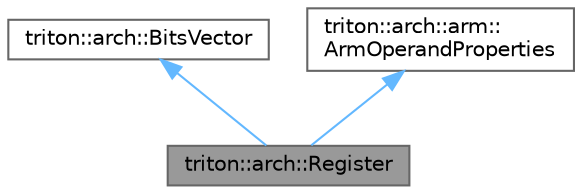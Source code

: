 digraph "triton::arch::Register"
{
 // LATEX_PDF_SIZE
  bgcolor="transparent";
  edge [fontname=Helvetica,fontsize=10,labelfontname=Helvetica,labelfontsize=10];
  node [fontname=Helvetica,fontsize=10,shape=box,height=0.2,width=0.4];
  Node1 [label="triton::arch::Register",height=0.2,width=0.4,color="gray40", fillcolor="grey60", style="filled", fontcolor="black",tooltip="This class is used when an instruction has a register operand."];
  Node2 -> Node1 [dir="back",color="steelblue1",style="solid"];
  Node2 [label="triton::arch::BitsVector",height=0.2,width=0.4,color="gray40", fillcolor="white", style="filled",URL="$classtriton_1_1arch_1_1BitsVector.html",tooltip="This class is used to deal with registers and memory as bits vector."];
  Node3 -> Node1 [dir="back",color="steelblue1",style="solid"];
  Node3 [label="triton::arch::arm::\lArmOperandProperties",height=0.2,width=0.4,color="gray40", fillcolor="white", style="filled",URL="$classtriton_1_1arch_1_1arm_1_1ArmOperandProperties.html",tooltip="This class is used to represent specific properties of an Arm operand."];
}
